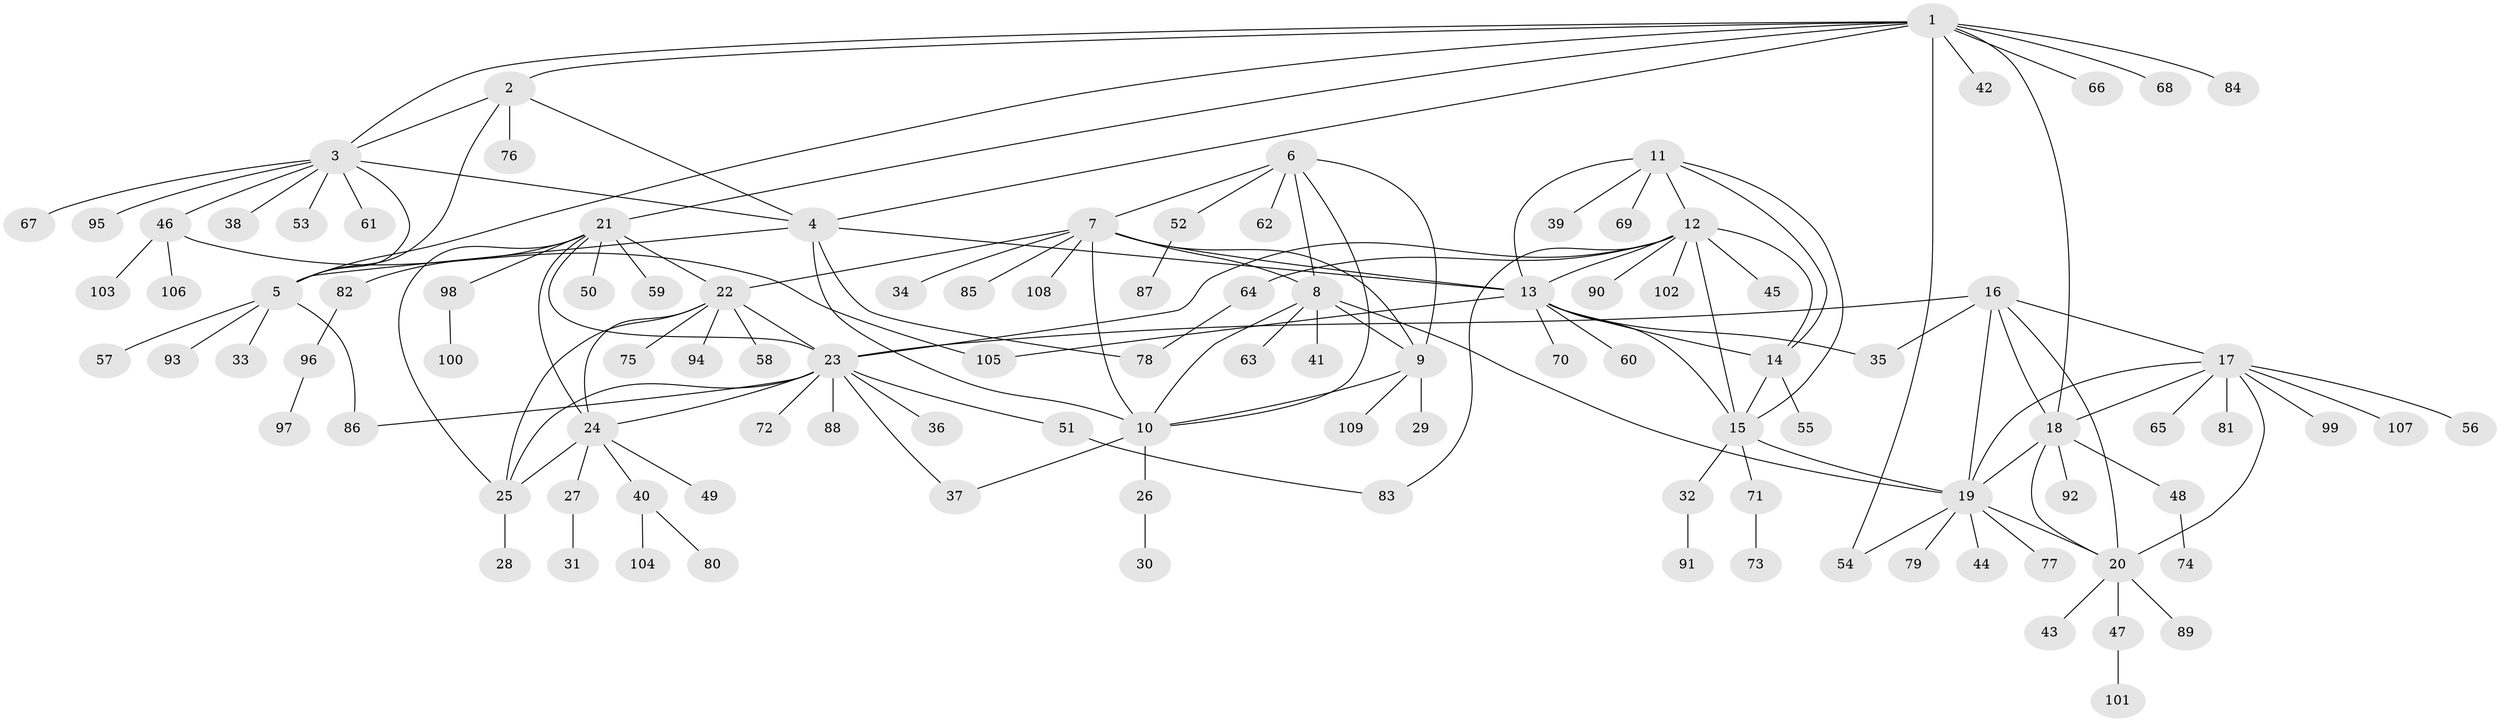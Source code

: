 // coarse degree distribution, {1: 0.5, 5: 0.06818181818181818, 6: 0.11363636363636363, 7: 0.09090909090909091, 2: 0.11363636363636363, 8: 0.045454545454545456, 4: 0.045454545454545456, 3: 0.022727272727272728}
// Generated by graph-tools (version 1.1) at 2025/37/03/04/25 23:37:30]
// undirected, 109 vertices, 151 edges
graph export_dot {
  node [color=gray90,style=filled];
  1;
  2;
  3;
  4;
  5;
  6;
  7;
  8;
  9;
  10;
  11;
  12;
  13;
  14;
  15;
  16;
  17;
  18;
  19;
  20;
  21;
  22;
  23;
  24;
  25;
  26;
  27;
  28;
  29;
  30;
  31;
  32;
  33;
  34;
  35;
  36;
  37;
  38;
  39;
  40;
  41;
  42;
  43;
  44;
  45;
  46;
  47;
  48;
  49;
  50;
  51;
  52;
  53;
  54;
  55;
  56;
  57;
  58;
  59;
  60;
  61;
  62;
  63;
  64;
  65;
  66;
  67;
  68;
  69;
  70;
  71;
  72;
  73;
  74;
  75;
  76;
  77;
  78;
  79;
  80;
  81;
  82;
  83;
  84;
  85;
  86;
  87;
  88;
  89;
  90;
  91;
  92;
  93;
  94;
  95;
  96;
  97;
  98;
  99;
  100;
  101;
  102;
  103;
  104;
  105;
  106;
  107;
  108;
  109;
  1 -- 2;
  1 -- 3;
  1 -- 4;
  1 -- 5;
  1 -- 18;
  1 -- 21;
  1 -- 42;
  1 -- 54;
  1 -- 66;
  1 -- 68;
  1 -- 84;
  2 -- 3;
  2 -- 4;
  2 -- 5;
  2 -- 76;
  3 -- 4;
  3 -- 5;
  3 -- 38;
  3 -- 46;
  3 -- 53;
  3 -- 61;
  3 -- 67;
  3 -- 95;
  4 -- 5;
  4 -- 10;
  4 -- 13;
  4 -- 78;
  5 -- 33;
  5 -- 57;
  5 -- 86;
  5 -- 93;
  6 -- 7;
  6 -- 8;
  6 -- 9;
  6 -- 10;
  6 -- 52;
  6 -- 62;
  7 -- 8;
  7 -- 9;
  7 -- 10;
  7 -- 13;
  7 -- 22;
  7 -- 34;
  7 -- 85;
  7 -- 108;
  8 -- 9;
  8 -- 10;
  8 -- 19;
  8 -- 41;
  8 -- 63;
  9 -- 10;
  9 -- 29;
  9 -- 109;
  10 -- 26;
  10 -- 37;
  11 -- 12;
  11 -- 13;
  11 -- 14;
  11 -- 15;
  11 -- 39;
  11 -- 69;
  12 -- 13;
  12 -- 14;
  12 -- 15;
  12 -- 23;
  12 -- 45;
  12 -- 64;
  12 -- 83;
  12 -- 90;
  12 -- 102;
  13 -- 14;
  13 -- 15;
  13 -- 35;
  13 -- 60;
  13 -- 70;
  13 -- 105;
  14 -- 15;
  14 -- 55;
  15 -- 19;
  15 -- 32;
  15 -- 71;
  16 -- 17;
  16 -- 18;
  16 -- 19;
  16 -- 20;
  16 -- 23;
  16 -- 35;
  17 -- 18;
  17 -- 19;
  17 -- 20;
  17 -- 56;
  17 -- 65;
  17 -- 81;
  17 -- 99;
  17 -- 107;
  18 -- 19;
  18 -- 20;
  18 -- 48;
  18 -- 92;
  19 -- 20;
  19 -- 44;
  19 -- 54;
  19 -- 77;
  19 -- 79;
  20 -- 43;
  20 -- 47;
  20 -- 89;
  21 -- 22;
  21 -- 23;
  21 -- 24;
  21 -- 25;
  21 -- 50;
  21 -- 59;
  21 -- 82;
  21 -- 98;
  22 -- 23;
  22 -- 24;
  22 -- 25;
  22 -- 58;
  22 -- 75;
  22 -- 94;
  23 -- 24;
  23 -- 25;
  23 -- 36;
  23 -- 37;
  23 -- 51;
  23 -- 72;
  23 -- 86;
  23 -- 88;
  24 -- 25;
  24 -- 27;
  24 -- 40;
  24 -- 49;
  25 -- 28;
  26 -- 30;
  27 -- 31;
  32 -- 91;
  40 -- 80;
  40 -- 104;
  46 -- 103;
  46 -- 105;
  46 -- 106;
  47 -- 101;
  48 -- 74;
  51 -- 83;
  52 -- 87;
  64 -- 78;
  71 -- 73;
  82 -- 96;
  96 -- 97;
  98 -- 100;
}
